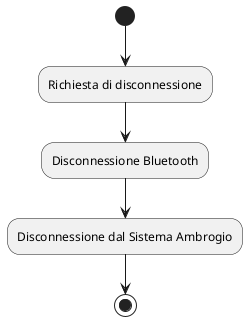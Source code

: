 @startuml
'Requisito 1.3
(*)  --> "Richiesta di disconnessione"
--> "Disconnessione Bluetooth"
--> "Disconnessione dal Sistema Ambrogio"
--> (*)

@enduml